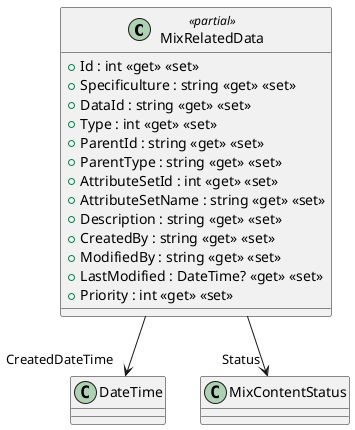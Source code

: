@startuml
class MixRelatedData <<partial>> {
    + Id : int <<get>> <<set>>
    + Specificulture : string <<get>> <<set>>
    + DataId : string <<get>> <<set>>
    + Type : int <<get>> <<set>>
    + ParentId : string <<get>> <<set>>
    + ParentType : string <<get>> <<set>>
    + AttributeSetId : int <<get>> <<set>>
    + AttributeSetName : string <<get>> <<set>>
    + Description : string <<get>> <<set>>
    + CreatedBy : string <<get>> <<set>>
    + ModifiedBy : string <<get>> <<set>>
    + LastModified : DateTime? <<get>> <<set>>
    + Priority : int <<get>> <<set>>
}
MixRelatedData --> "CreatedDateTime" DateTime
MixRelatedData --> "Status" MixContentStatus
@enduml
